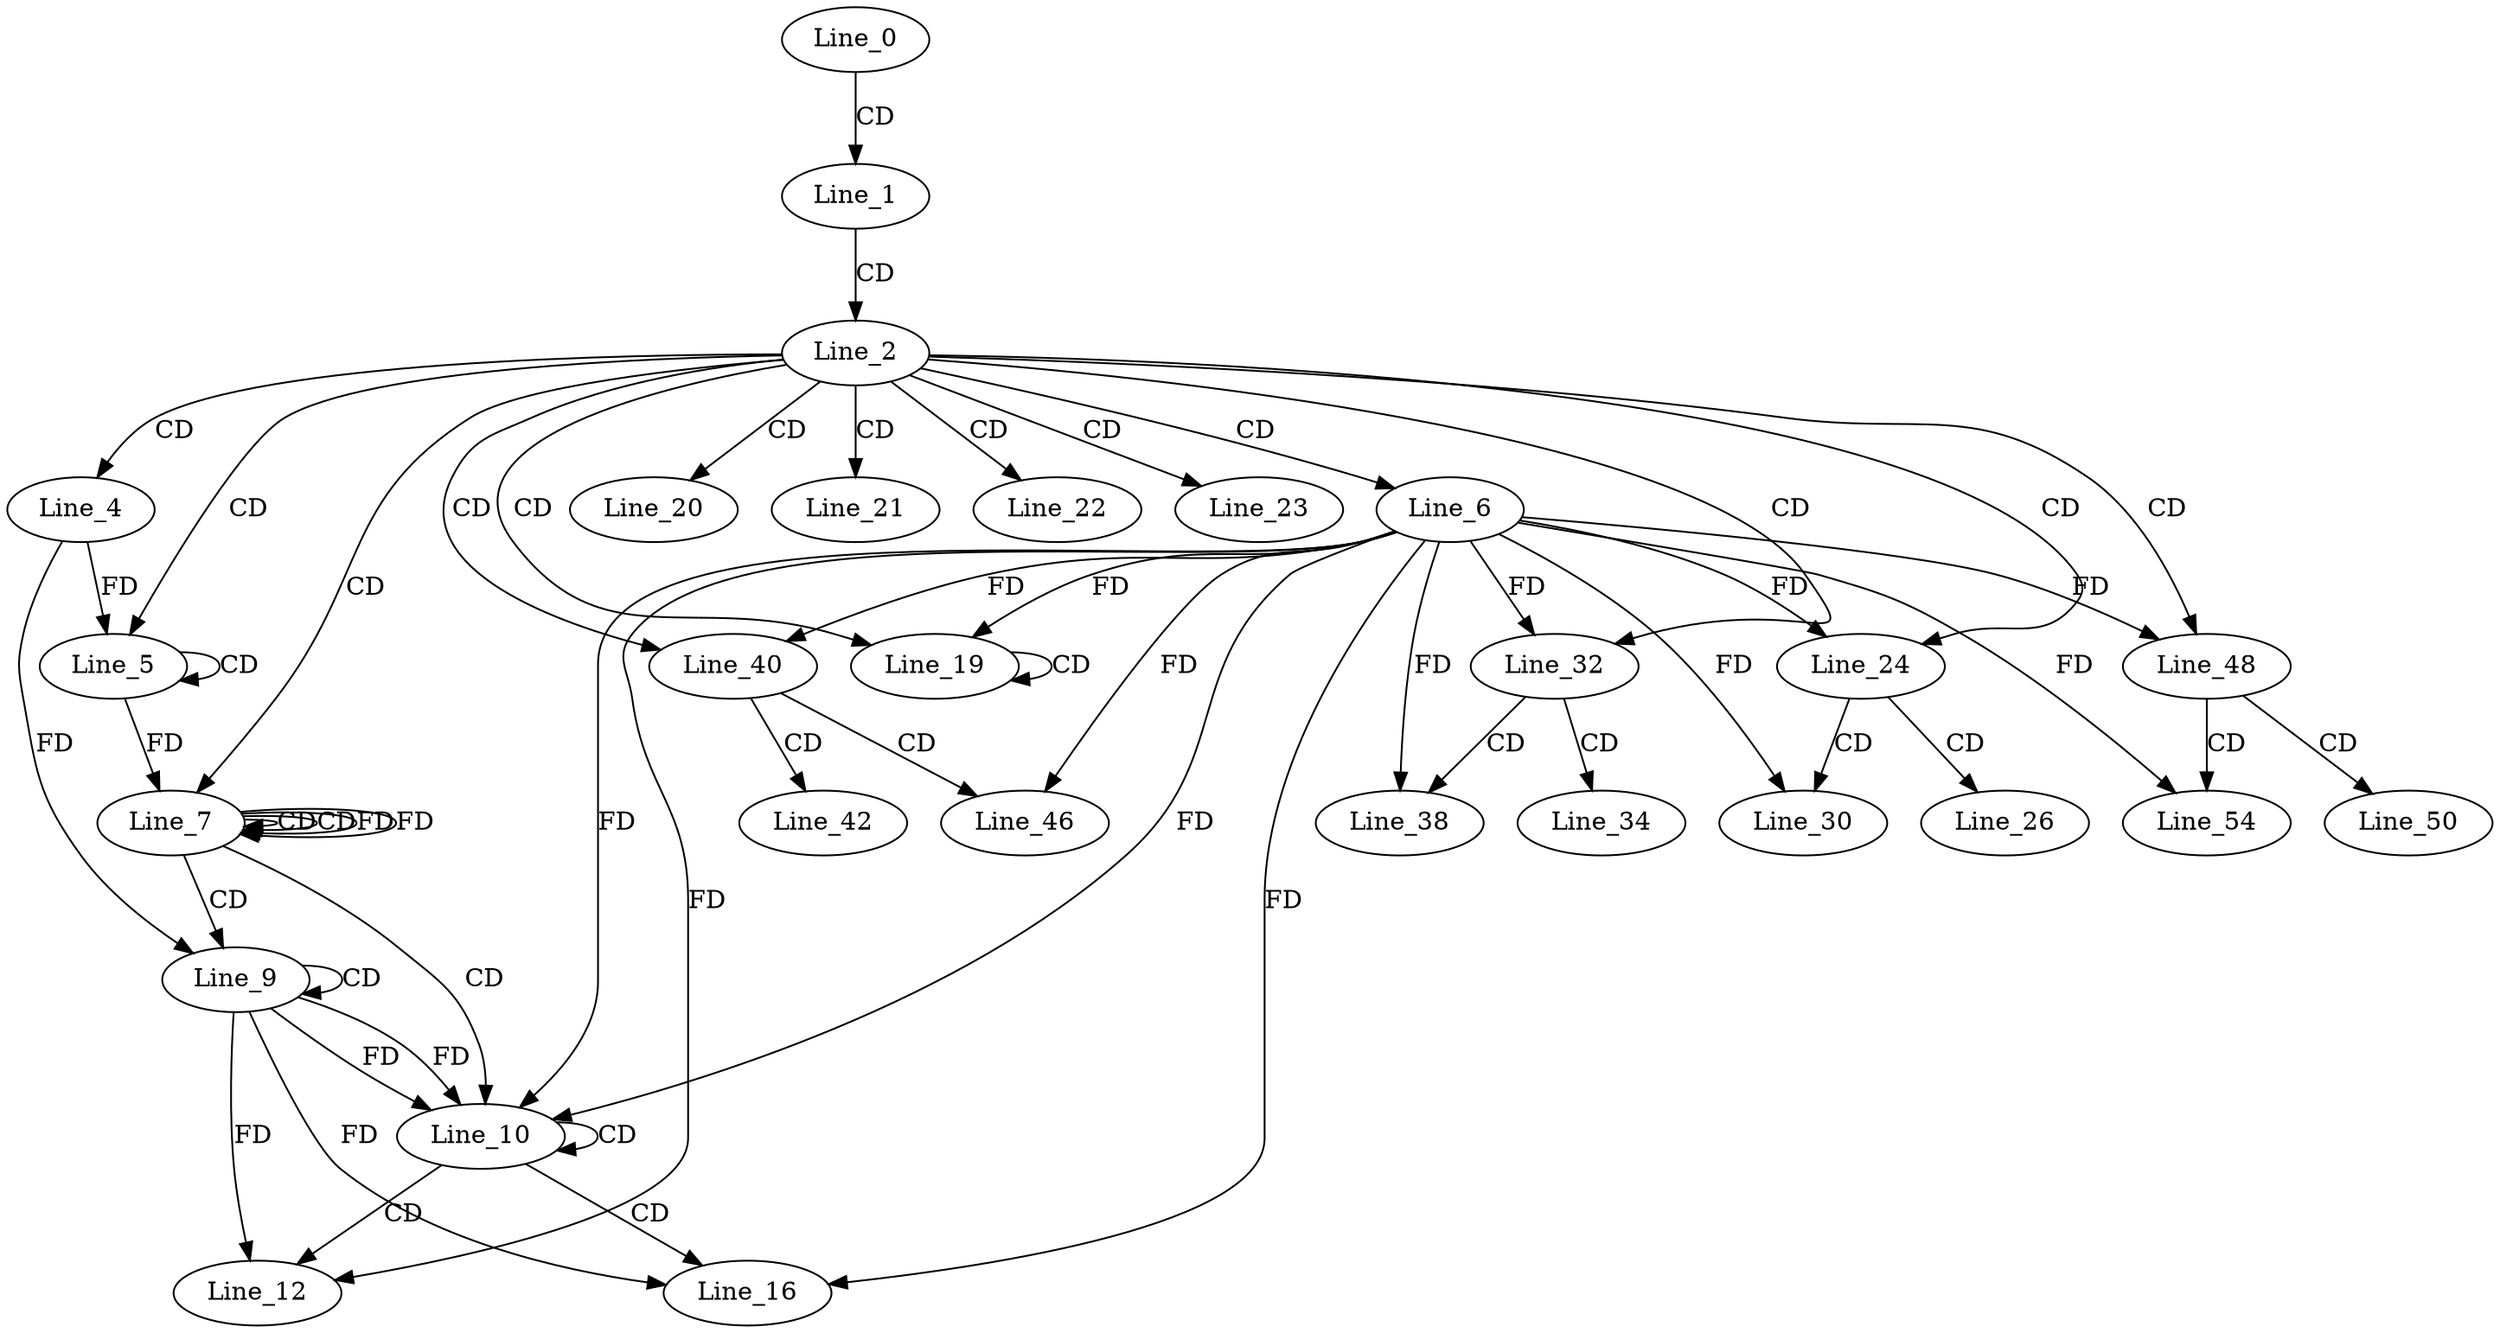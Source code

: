 digraph G {
  Line_0;
  Line_1;
  Line_2;
  Line_4;
  Line_5;
  Line_5;
  Line_6;
  Line_7;
  Line_7;
  Line_7;
  Line_9;
  Line_9;
  Line_10;
  Line_10;
  Line_12;
  Line_12;
  Line_16;
  Line_19;
  Line_19;
  Line_20;
  Line_21;
  Line_22;
  Line_23;
  Line_24;
  Line_24;
  Line_26;
  Line_30;
  Line_30;
  Line_32;
  Line_32;
  Line_34;
  Line_38;
  Line_38;
  Line_40;
  Line_40;
  Line_42;
  Line_46;
  Line_46;
  Line_48;
  Line_48;
  Line_50;
  Line_54;
  Line_54;
  Line_0 -> Line_1 [ label="CD" ];
  Line_1 -> Line_2 [ label="CD" ];
  Line_2 -> Line_4 [ label="CD" ];
  Line_2 -> Line_5 [ label="CD" ];
  Line_5 -> Line_5 [ label="CD" ];
  Line_4 -> Line_5 [ label="FD" ];
  Line_2 -> Line_6 [ label="CD" ];
  Line_2 -> Line_7 [ label="CD" ];
  Line_7 -> Line_7 [ label="CD" ];
  Line_5 -> Line_7 [ label="FD" ];
  Line_7 -> Line_7 [ label="CD" ];
  Line_7 -> Line_7 [ label="FD" ];
  Line_7 -> Line_9 [ label="CD" ];
  Line_9 -> Line_9 [ label="CD" ];
  Line_4 -> Line_9 [ label="FD" ];
  Line_7 -> Line_10 [ label="CD" ];
  Line_6 -> Line_10 [ label="FD" ];
  Line_9 -> Line_10 [ label="FD" ];
  Line_10 -> Line_10 [ label="CD" ];
  Line_6 -> Line_10 [ label="FD" ];
  Line_9 -> Line_10 [ label="FD" ];
  Line_10 -> Line_12 [ label="CD" ];
  Line_6 -> Line_12 [ label="FD" ];
  Line_9 -> Line_12 [ label="FD" ];
  Line_10 -> Line_16 [ label="CD" ];
  Line_6 -> Line_16 [ label="FD" ];
  Line_9 -> Line_16 [ label="FD" ];
  Line_2 -> Line_19 [ label="CD" ];
  Line_19 -> Line_19 [ label="CD" ];
  Line_6 -> Line_19 [ label="FD" ];
  Line_2 -> Line_20 [ label="CD" ];
  Line_2 -> Line_21 [ label="CD" ];
  Line_2 -> Line_22 [ label="CD" ];
  Line_2 -> Line_23 [ label="CD" ];
  Line_2 -> Line_24 [ label="CD" ];
  Line_6 -> Line_24 [ label="FD" ];
  Line_24 -> Line_26 [ label="CD" ];
  Line_24 -> Line_30 [ label="CD" ];
  Line_6 -> Line_30 [ label="FD" ];
  Line_2 -> Line_32 [ label="CD" ];
  Line_6 -> Line_32 [ label="FD" ];
  Line_32 -> Line_34 [ label="CD" ];
  Line_32 -> Line_38 [ label="CD" ];
  Line_6 -> Line_38 [ label="FD" ];
  Line_2 -> Line_40 [ label="CD" ];
  Line_6 -> Line_40 [ label="FD" ];
  Line_40 -> Line_42 [ label="CD" ];
  Line_40 -> Line_46 [ label="CD" ];
  Line_6 -> Line_46 [ label="FD" ];
  Line_2 -> Line_48 [ label="CD" ];
  Line_6 -> Line_48 [ label="FD" ];
  Line_48 -> Line_50 [ label="CD" ];
  Line_48 -> Line_54 [ label="CD" ];
  Line_6 -> Line_54 [ label="FD" ];
  Line_7 -> Line_7 [ label="FD" ];
}
